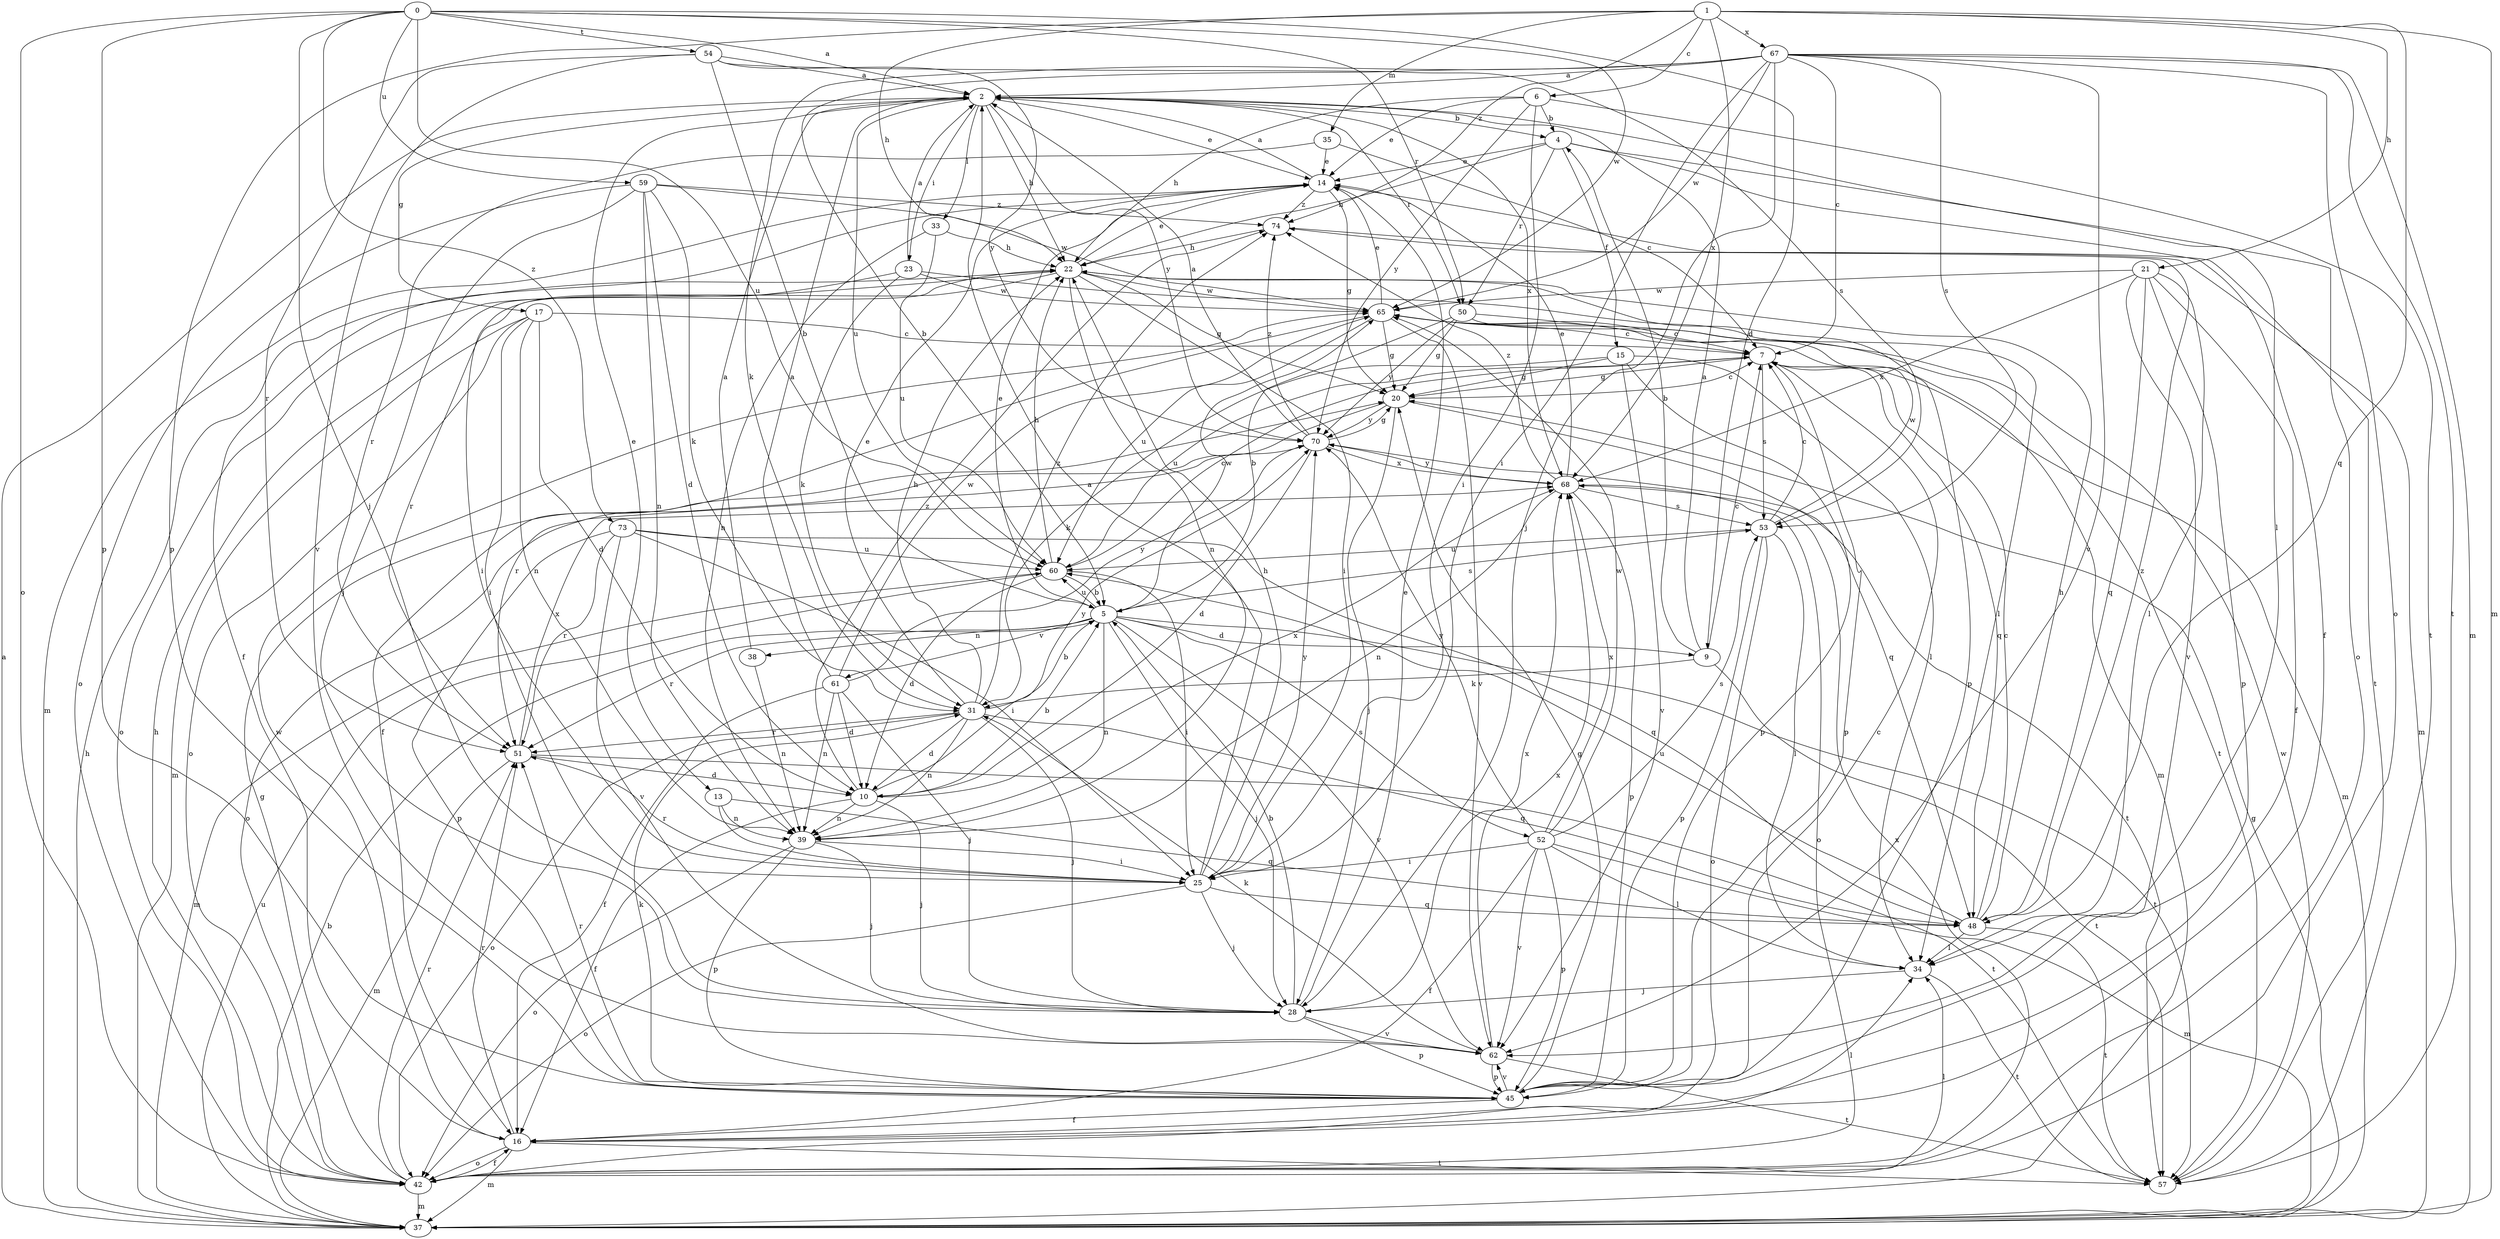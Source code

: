 strict digraph  {
0;
1;
2;
4;
5;
6;
7;
9;
10;
13;
14;
15;
16;
17;
20;
21;
22;
23;
25;
28;
31;
33;
34;
35;
37;
38;
39;
42;
45;
48;
50;
51;
52;
53;
54;
57;
59;
60;
61;
62;
65;
67;
68;
70;
73;
74;
0 -> 2  [label=a];
0 -> 9  [label=d];
0 -> 28  [label=j];
0 -> 42  [label=o];
0 -> 45  [label=p];
0 -> 50  [label=r];
0 -> 54  [label=t];
0 -> 59  [label=u];
0 -> 60  [label=u];
0 -> 65  [label=w];
0 -> 73  [label=z];
1 -> 6  [label=c];
1 -> 21  [label=h];
1 -> 22  [label=h];
1 -> 35  [label=m];
1 -> 37  [label=m];
1 -> 45  [label=p];
1 -> 48  [label=q];
1 -> 67  [label=x];
1 -> 68  [label=x];
1 -> 74  [label=z];
2 -> 4  [label=b];
2 -> 13  [label=e];
2 -> 14  [label=e];
2 -> 17  [label=g];
2 -> 22  [label=h];
2 -> 23  [label=i];
2 -> 33  [label=l];
2 -> 34  [label=l];
2 -> 50  [label=r];
2 -> 60  [label=u];
2 -> 68  [label=x];
2 -> 70  [label=y];
4 -> 14  [label=e];
4 -> 15  [label=f];
4 -> 16  [label=f];
4 -> 22  [label=h];
4 -> 42  [label=o];
4 -> 50  [label=r];
5 -> 9  [label=d];
5 -> 14  [label=e];
5 -> 28  [label=j];
5 -> 38  [label=n];
5 -> 39  [label=n];
5 -> 51  [label=r];
5 -> 52  [label=s];
5 -> 53  [label=s];
5 -> 57  [label=t];
5 -> 60  [label=u];
5 -> 61  [label=v];
5 -> 62  [label=v];
5 -> 65  [label=w];
6 -> 4  [label=b];
6 -> 14  [label=e];
6 -> 22  [label=h];
6 -> 25  [label=i];
6 -> 57  [label=t];
6 -> 70  [label=y];
7 -> 20  [label=g];
7 -> 37  [label=m];
7 -> 45  [label=p];
7 -> 48  [label=q];
7 -> 53  [label=s];
7 -> 60  [label=u];
9 -> 2  [label=a];
9 -> 4  [label=b];
9 -> 7  [label=c];
9 -> 31  [label=k];
9 -> 57  [label=t];
10 -> 5  [label=b];
10 -> 16  [label=f];
10 -> 28  [label=j];
10 -> 39  [label=n];
10 -> 68  [label=x];
10 -> 70  [label=y];
10 -> 74  [label=z];
13 -> 25  [label=i];
13 -> 39  [label=n];
13 -> 48  [label=q];
14 -> 2  [label=a];
14 -> 16  [label=f];
14 -> 20  [label=g];
14 -> 37  [label=m];
14 -> 57  [label=t];
14 -> 74  [label=z];
15 -> 20  [label=g];
15 -> 31  [label=k];
15 -> 34  [label=l];
15 -> 45  [label=p];
15 -> 62  [label=v];
16 -> 34  [label=l];
16 -> 37  [label=m];
16 -> 42  [label=o];
16 -> 51  [label=r];
16 -> 57  [label=t];
16 -> 65  [label=w];
17 -> 7  [label=c];
17 -> 10  [label=d];
17 -> 25  [label=i];
17 -> 37  [label=m];
17 -> 39  [label=n];
17 -> 42  [label=o];
20 -> 7  [label=c];
20 -> 28  [label=j];
20 -> 48  [label=q];
20 -> 51  [label=r];
20 -> 70  [label=y];
21 -> 16  [label=f];
21 -> 34  [label=l];
21 -> 45  [label=p];
21 -> 48  [label=q];
21 -> 62  [label=v];
21 -> 65  [label=w];
21 -> 68  [label=x];
22 -> 14  [label=e];
22 -> 20  [label=g];
22 -> 25  [label=i];
22 -> 39  [label=n];
22 -> 42  [label=o];
22 -> 45  [label=p];
22 -> 51  [label=r];
22 -> 65  [label=w];
23 -> 2  [label=a];
23 -> 25  [label=i];
23 -> 31  [label=k];
23 -> 34  [label=l];
23 -> 65  [label=w];
25 -> 2  [label=a];
25 -> 22  [label=h];
25 -> 28  [label=j];
25 -> 42  [label=o];
25 -> 48  [label=q];
25 -> 51  [label=r];
25 -> 70  [label=y];
28 -> 5  [label=b];
28 -> 14  [label=e];
28 -> 45  [label=p];
28 -> 62  [label=v];
28 -> 68  [label=x];
31 -> 5  [label=b];
31 -> 10  [label=d];
31 -> 14  [label=e];
31 -> 22  [label=h];
31 -> 28  [label=j];
31 -> 39  [label=n];
31 -> 42  [label=o];
31 -> 48  [label=q];
31 -> 51  [label=r];
31 -> 74  [label=z];
33 -> 22  [label=h];
33 -> 39  [label=n];
33 -> 60  [label=u];
34 -> 28  [label=j];
34 -> 57  [label=t];
35 -> 7  [label=c];
35 -> 14  [label=e];
35 -> 51  [label=r];
37 -> 2  [label=a];
37 -> 5  [label=b];
37 -> 20  [label=g];
37 -> 22  [label=h];
37 -> 60  [label=u];
38 -> 2  [label=a];
38 -> 39  [label=n];
39 -> 25  [label=i];
39 -> 28  [label=j];
39 -> 42  [label=o];
39 -> 45  [label=p];
42 -> 16  [label=f];
42 -> 20  [label=g];
42 -> 22  [label=h];
42 -> 34  [label=l];
42 -> 37  [label=m];
42 -> 51  [label=r];
42 -> 68  [label=x];
45 -> 7  [label=c];
45 -> 16  [label=f];
45 -> 20  [label=g];
45 -> 31  [label=k];
45 -> 51  [label=r];
45 -> 62  [label=v];
48 -> 7  [label=c];
48 -> 22  [label=h];
48 -> 34  [label=l];
48 -> 57  [label=t];
48 -> 60  [label=u];
48 -> 74  [label=z];
50 -> 5  [label=b];
50 -> 7  [label=c];
50 -> 20  [label=g];
50 -> 57  [label=t];
50 -> 70  [label=y];
51 -> 10  [label=d];
51 -> 37  [label=m];
51 -> 57  [label=t];
51 -> 68  [label=x];
52 -> 16  [label=f];
52 -> 25  [label=i];
52 -> 34  [label=l];
52 -> 37  [label=m];
52 -> 45  [label=p];
52 -> 53  [label=s];
52 -> 62  [label=v];
52 -> 65  [label=w];
52 -> 68  [label=x];
52 -> 70  [label=y];
53 -> 7  [label=c];
53 -> 34  [label=l];
53 -> 42  [label=o];
53 -> 45  [label=p];
53 -> 60  [label=u];
53 -> 65  [label=w];
54 -> 2  [label=a];
54 -> 5  [label=b];
54 -> 51  [label=r];
54 -> 53  [label=s];
54 -> 62  [label=v];
54 -> 70  [label=y];
57 -> 65  [label=w];
59 -> 10  [label=d];
59 -> 28  [label=j];
59 -> 31  [label=k];
59 -> 39  [label=n];
59 -> 42  [label=o];
59 -> 65  [label=w];
59 -> 74  [label=z];
60 -> 5  [label=b];
60 -> 7  [label=c];
60 -> 10  [label=d];
60 -> 22  [label=h];
60 -> 25  [label=i];
60 -> 37  [label=m];
61 -> 2  [label=a];
61 -> 10  [label=d];
61 -> 16  [label=f];
61 -> 28  [label=j];
61 -> 39  [label=n];
61 -> 65  [label=w];
61 -> 70  [label=y];
62 -> 31  [label=k];
62 -> 45  [label=p];
62 -> 57  [label=t];
62 -> 68  [label=x];
65 -> 7  [label=c];
65 -> 14  [label=e];
65 -> 16  [label=f];
65 -> 20  [label=g];
65 -> 37  [label=m];
65 -> 60  [label=u];
65 -> 62  [label=v];
67 -> 2  [label=a];
67 -> 5  [label=b];
67 -> 7  [label=c];
67 -> 25  [label=i];
67 -> 28  [label=j];
67 -> 31  [label=k];
67 -> 37  [label=m];
67 -> 42  [label=o];
67 -> 53  [label=s];
67 -> 57  [label=t];
67 -> 62  [label=v];
67 -> 65  [label=w];
68 -> 14  [label=e];
68 -> 39  [label=n];
68 -> 42  [label=o];
68 -> 45  [label=p];
68 -> 53  [label=s];
68 -> 70  [label=y];
68 -> 74  [label=z];
70 -> 2  [label=a];
70 -> 10  [label=d];
70 -> 20  [label=g];
70 -> 42  [label=o];
70 -> 57  [label=t];
70 -> 68  [label=x];
70 -> 74  [label=z];
73 -> 25  [label=i];
73 -> 45  [label=p];
73 -> 48  [label=q];
73 -> 51  [label=r];
73 -> 60  [label=u];
73 -> 62  [label=v];
74 -> 22  [label=h];
74 -> 37  [label=m];
}
